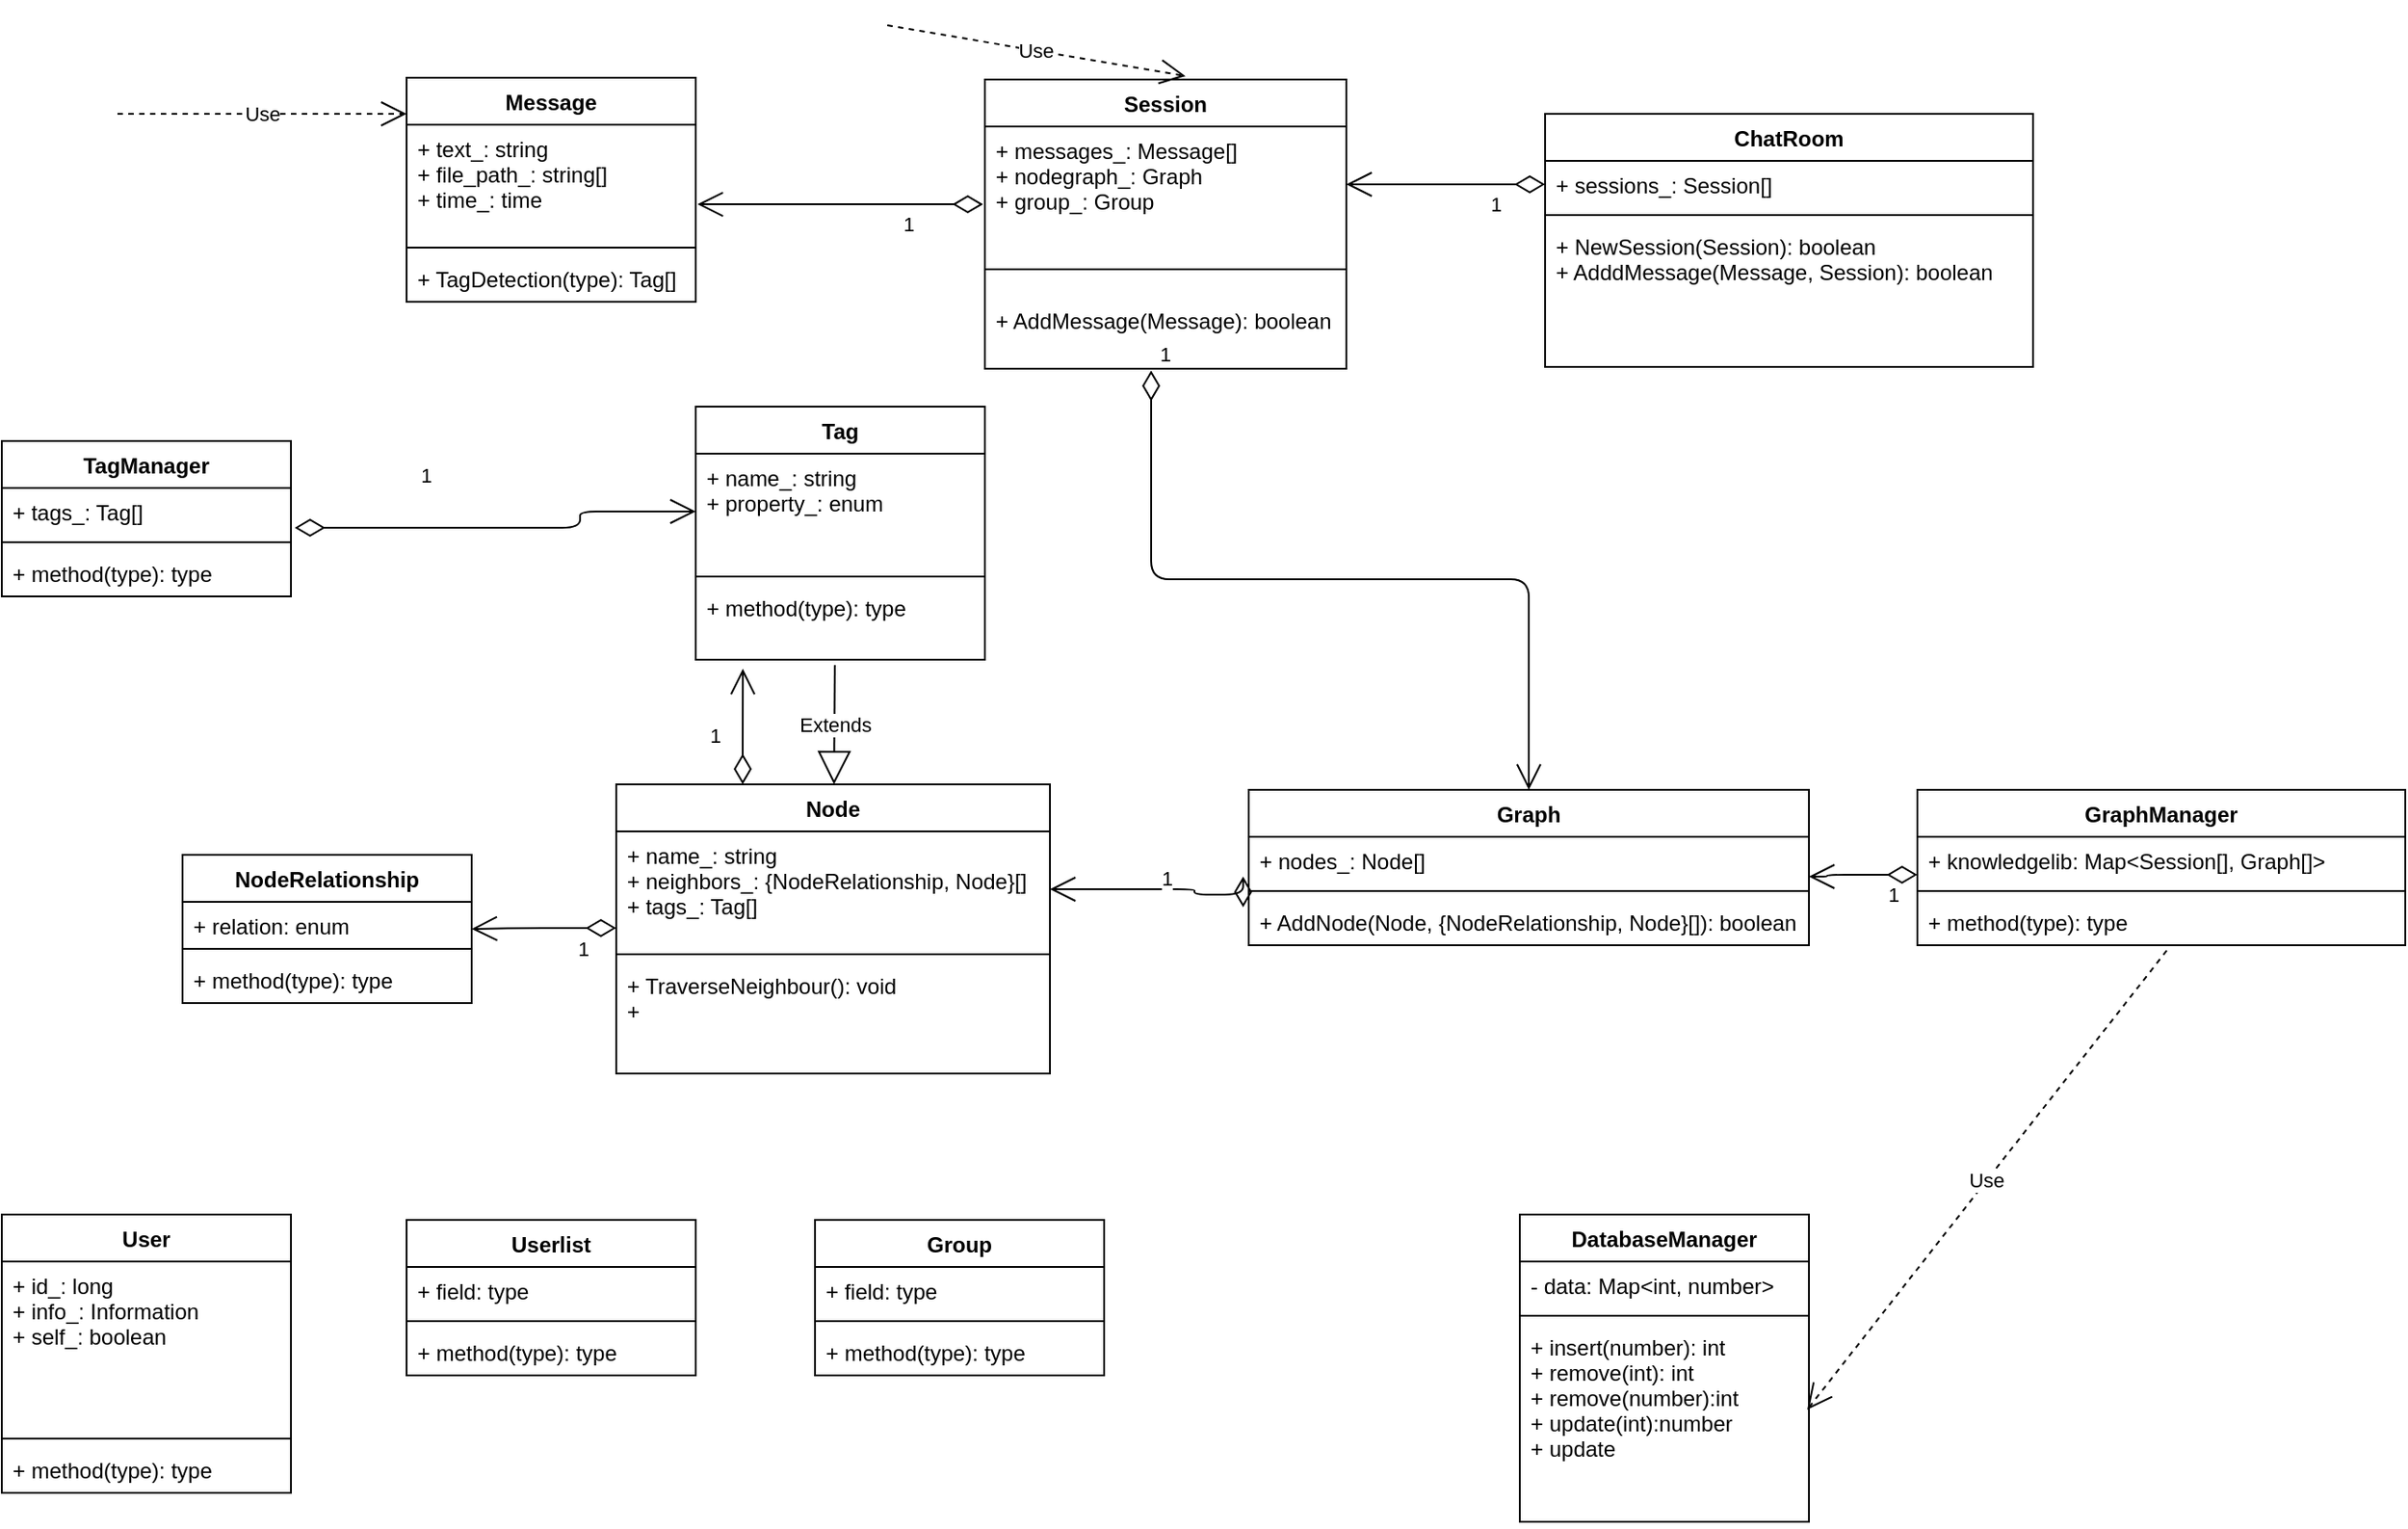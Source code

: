<mxfile version="13.10.8" type="github"><diagram id="C5RBs43oDa-KdzZeNtuy" name="Page-1"><mxGraphModel dx="1532" dy="573" grid="1" gridSize="10" guides="1" tooltips="1" connect="1" arrows="1" fold="1" page="1" pageScale="1" pageWidth="827" pageHeight="1169" math="0" shadow="0"><root><mxCell id="WIyWlLk6GJQsqaUBKTNV-0"/><mxCell id="WIyWlLk6GJQsqaUBKTNV-1" parent="WIyWlLk6GJQsqaUBKTNV-0"/><mxCell id="_EX2feFn0rZlhpu4ra8U-4" value="ChatRoom" style="swimlane;fontStyle=1;align=center;verticalAlign=top;childLayout=stackLayout;horizontal=1;startSize=26;horizontalStack=0;resizeParent=1;resizeParentMax=0;resizeLast=0;collapsible=1;marginBottom=0;" parent="WIyWlLk6GJQsqaUBKTNV-1" vertex="1"><mxGeometry x="314" y="99" width="270" height="140" as="geometry"/></mxCell><mxCell id="_EX2feFn0rZlhpu4ra8U-5" value="+ sessions_: Session[]" style="text;strokeColor=none;fillColor=none;align=left;verticalAlign=top;spacingLeft=4;spacingRight=4;overflow=hidden;rotatable=0;points=[[0,0.5],[1,0.5]];portConstraint=eastwest;" parent="_EX2feFn0rZlhpu4ra8U-4" vertex="1"><mxGeometry y="26" width="270" height="26" as="geometry"/></mxCell><mxCell id="_EX2feFn0rZlhpu4ra8U-6" value="" style="line;strokeWidth=1;fillColor=none;align=left;verticalAlign=middle;spacingTop=-1;spacingLeft=3;spacingRight=3;rotatable=0;labelPosition=right;points=[];portConstraint=eastwest;" parent="_EX2feFn0rZlhpu4ra8U-4" vertex="1"><mxGeometry y="52" width="270" height="8" as="geometry"/></mxCell><mxCell id="_EX2feFn0rZlhpu4ra8U-7" value="+ NewSession(Session): boolean&#xa;+ AdddMessage(Message, Session): boolean" style="text;strokeColor=none;fillColor=none;align=left;verticalAlign=top;spacingLeft=4;spacingRight=4;overflow=hidden;rotatable=0;points=[[0,0.5],[1,0.5]];portConstraint=eastwest;" parent="_EX2feFn0rZlhpu4ra8U-4" vertex="1"><mxGeometry y="60" width="270" height="80" as="geometry"/></mxCell><mxCell id="_EX2feFn0rZlhpu4ra8U-8" value="GraphManager" style="swimlane;fontStyle=1;align=center;verticalAlign=top;childLayout=stackLayout;horizontal=1;startSize=26;horizontalStack=0;resizeParent=1;resizeParentMax=0;resizeLast=0;collapsible=1;marginBottom=0;" parent="WIyWlLk6GJQsqaUBKTNV-1" vertex="1"><mxGeometry x="520" y="473" width="270" height="86" as="geometry"/></mxCell><mxCell id="_EX2feFn0rZlhpu4ra8U-9" value="+ knowledgelib: Map&lt;Session[], Graph[]&gt;" style="text;strokeColor=none;fillColor=none;align=left;verticalAlign=top;spacingLeft=4;spacingRight=4;overflow=hidden;rotatable=0;points=[[0,0.5],[1,0.5]];portConstraint=eastwest;" parent="_EX2feFn0rZlhpu4ra8U-8" vertex="1"><mxGeometry y="26" width="270" height="26" as="geometry"/></mxCell><mxCell id="_EX2feFn0rZlhpu4ra8U-10" value="" style="line;strokeWidth=1;fillColor=none;align=left;verticalAlign=middle;spacingTop=-1;spacingLeft=3;spacingRight=3;rotatable=0;labelPosition=right;points=[];portConstraint=eastwest;" parent="_EX2feFn0rZlhpu4ra8U-8" vertex="1"><mxGeometry y="52" width="270" height="8" as="geometry"/></mxCell><mxCell id="_EX2feFn0rZlhpu4ra8U-11" value="+ method(type): type" style="text;strokeColor=none;fillColor=none;align=left;verticalAlign=top;spacingLeft=4;spacingRight=4;overflow=hidden;rotatable=0;points=[[0,0.5],[1,0.5]];portConstraint=eastwest;" parent="_EX2feFn0rZlhpu4ra8U-8" vertex="1"><mxGeometry y="60" width="270" height="26" as="geometry"/></mxCell><mxCell id="_EX2feFn0rZlhpu4ra8U-12" value="DatabaseManager" style="swimlane;fontStyle=1;align=center;verticalAlign=top;childLayout=stackLayout;horizontal=1;startSize=26;horizontalStack=0;resizeParent=1;resizeParentMax=0;resizeLast=0;collapsible=1;marginBottom=0;" parent="WIyWlLk6GJQsqaUBKTNV-1" vertex="1"><mxGeometry x="300" y="708" width="160" height="170" as="geometry"/></mxCell><mxCell id="_EX2feFn0rZlhpu4ra8U-13" value="- data: Map&lt;int, number&gt;" style="text;strokeColor=none;fillColor=none;align=left;verticalAlign=top;spacingLeft=4;spacingRight=4;overflow=hidden;rotatable=0;points=[[0,0.5],[1,0.5]];portConstraint=eastwest;" parent="_EX2feFn0rZlhpu4ra8U-12" vertex="1"><mxGeometry y="26" width="160" height="26" as="geometry"/></mxCell><mxCell id="_EX2feFn0rZlhpu4ra8U-14" value="" style="line;strokeWidth=1;fillColor=none;align=left;verticalAlign=middle;spacingTop=-1;spacingLeft=3;spacingRight=3;rotatable=0;labelPosition=right;points=[];portConstraint=eastwest;" parent="_EX2feFn0rZlhpu4ra8U-12" vertex="1"><mxGeometry y="52" width="160" height="8" as="geometry"/></mxCell><mxCell id="_EX2feFn0rZlhpu4ra8U-15" value="+ insert(number): int&#xa;+ remove(int): int&#xa;+ remove(number):int&#xa;+ update(int):number&#xa;+ update" style="text;strokeColor=none;fillColor=none;align=left;verticalAlign=top;spacingLeft=4;spacingRight=4;overflow=hidden;rotatable=0;points=[[0,0.5],[1,0.5]];portConstraint=eastwest;" parent="_EX2feFn0rZlhpu4ra8U-12" vertex="1"><mxGeometry y="60" width="160" height="110" as="geometry"/></mxCell><mxCell id="_EX2feFn0rZlhpu4ra8U-16" value="Message" style="swimlane;fontStyle=1;align=center;verticalAlign=top;childLayout=stackLayout;horizontal=1;startSize=26;horizontalStack=0;resizeParent=1;resizeParentMax=0;resizeLast=0;collapsible=1;marginBottom=0;" parent="WIyWlLk6GJQsqaUBKTNV-1" vertex="1"><mxGeometry x="-316" y="79" width="160" height="124" as="geometry"/></mxCell><mxCell id="_EX2feFn0rZlhpu4ra8U-17" value="+ text_: string&#xa;+ file_path_: string[]&#xa;+ time_: time" style="text;strokeColor=none;fillColor=none;align=left;verticalAlign=top;spacingLeft=4;spacingRight=4;overflow=hidden;rotatable=0;points=[[0,0.5],[1,0.5]];portConstraint=eastwest;" parent="_EX2feFn0rZlhpu4ra8U-16" vertex="1"><mxGeometry y="26" width="160" height="64" as="geometry"/></mxCell><mxCell id="_EX2feFn0rZlhpu4ra8U-18" value="" style="line;strokeWidth=1;fillColor=none;align=left;verticalAlign=middle;spacingTop=-1;spacingLeft=3;spacingRight=3;rotatable=0;labelPosition=right;points=[];portConstraint=eastwest;" parent="_EX2feFn0rZlhpu4ra8U-16" vertex="1"><mxGeometry y="90" width="160" height="8" as="geometry"/></mxCell><mxCell id="_EX2feFn0rZlhpu4ra8U-19" value="+ TagDetection(type): Tag[]" style="text;strokeColor=none;fillColor=none;align=left;verticalAlign=top;spacingLeft=4;spacingRight=4;overflow=hidden;rotatable=0;points=[[0,0.5],[1,0.5]];portConstraint=eastwest;" parent="_EX2feFn0rZlhpu4ra8U-16" vertex="1"><mxGeometry y="98" width="160" height="26" as="geometry"/></mxCell><mxCell id="_EX2feFn0rZlhpu4ra8U-20" value="Tag" style="swimlane;fontStyle=1;align=center;verticalAlign=top;childLayout=stackLayout;horizontal=1;startSize=26;horizontalStack=0;resizeParent=1;resizeParentMax=0;resizeLast=0;collapsible=1;marginBottom=0;" parent="WIyWlLk6GJQsqaUBKTNV-1" vertex="1"><mxGeometry x="-156" y="261" width="160" height="140" as="geometry"/></mxCell><mxCell id="_EX2feFn0rZlhpu4ra8U-21" value="+ name_: string&#xa;+ property_: enum" style="text;strokeColor=none;fillColor=none;align=left;verticalAlign=top;spacingLeft=4;spacingRight=4;overflow=hidden;rotatable=0;points=[[0,0.5],[1,0.5]];portConstraint=eastwest;" parent="_EX2feFn0rZlhpu4ra8U-20" vertex="1"><mxGeometry y="26" width="160" height="64" as="geometry"/></mxCell><mxCell id="_EX2feFn0rZlhpu4ra8U-22" value="" style="line;strokeWidth=1;fillColor=none;align=left;verticalAlign=middle;spacingTop=-1;spacingLeft=3;spacingRight=3;rotatable=0;labelPosition=right;points=[];portConstraint=eastwest;" parent="_EX2feFn0rZlhpu4ra8U-20" vertex="1"><mxGeometry y="90" width="160" height="8" as="geometry"/></mxCell><mxCell id="_EX2feFn0rZlhpu4ra8U-23" value="+ method(type): type" style="text;strokeColor=none;fillColor=none;align=left;verticalAlign=top;spacingLeft=4;spacingRight=4;overflow=hidden;rotatable=0;points=[[0,0.5],[1,0.5]];portConstraint=eastwest;" parent="_EX2feFn0rZlhpu4ra8U-20" vertex="1"><mxGeometry y="98" width="160" height="42" as="geometry"/></mxCell><mxCell id="_EX2feFn0rZlhpu4ra8U-24" value="Node" style="swimlane;fontStyle=1;align=center;verticalAlign=top;childLayout=stackLayout;horizontal=1;startSize=26;horizontalStack=0;resizeParent=1;resizeParentMax=0;resizeLast=0;collapsible=1;marginBottom=0;" parent="WIyWlLk6GJQsqaUBKTNV-1" vertex="1"><mxGeometry x="-200" y="470" width="240" height="160" as="geometry"/></mxCell><mxCell id="_EX2feFn0rZlhpu4ra8U-25" value="+ name_: string&#xa;+ neighbors_: {NodeRelationship, Node}[]&#xa;+ tags_: Tag[]" style="text;strokeColor=none;fillColor=none;align=left;verticalAlign=top;spacingLeft=4;spacingRight=4;overflow=hidden;rotatable=0;points=[[0,0.5],[1,0.5]];portConstraint=eastwest;" parent="_EX2feFn0rZlhpu4ra8U-24" vertex="1"><mxGeometry y="26" width="240" height="64" as="geometry"/></mxCell><mxCell id="_EX2feFn0rZlhpu4ra8U-26" value="" style="line;strokeWidth=1;fillColor=none;align=left;verticalAlign=middle;spacingTop=-1;spacingLeft=3;spacingRight=3;rotatable=0;labelPosition=right;points=[];portConstraint=eastwest;" parent="_EX2feFn0rZlhpu4ra8U-24" vertex="1"><mxGeometry y="90" width="240" height="8" as="geometry"/></mxCell><mxCell id="_EX2feFn0rZlhpu4ra8U-27" value="+ TraverseNeighbour(): void&#xa;+ " style="text;strokeColor=none;fillColor=none;align=left;verticalAlign=top;spacingLeft=4;spacingRight=4;overflow=hidden;rotatable=0;points=[[0,0.5],[1,0.5]];portConstraint=eastwest;" parent="_EX2feFn0rZlhpu4ra8U-24" vertex="1"><mxGeometry y="98" width="240" height="62" as="geometry"/></mxCell><mxCell id="_EX2feFn0rZlhpu4ra8U-28" value="Session" style="swimlane;fontStyle=1;align=center;verticalAlign=top;childLayout=stackLayout;horizontal=1;startSize=26;horizontalStack=0;resizeParent=1;resizeParentMax=0;resizeLast=0;collapsible=1;marginBottom=0;" parent="WIyWlLk6GJQsqaUBKTNV-1" vertex="1"><mxGeometry x="4" y="80" width="200" height="160" as="geometry"/></mxCell><mxCell id="_EX2feFn0rZlhpu4ra8U-29" value="+ messages_: Message[]&#xa;+ nodegraph_: Graph&#xa;+ group_: Group" style="text;strokeColor=none;fillColor=none;align=left;verticalAlign=top;spacingLeft=4;spacingRight=4;overflow=hidden;rotatable=0;points=[[0,0.5],[1,0.5]];portConstraint=eastwest;" parent="_EX2feFn0rZlhpu4ra8U-28" vertex="1"><mxGeometry y="26" width="200" height="64" as="geometry"/></mxCell><mxCell id="_EX2feFn0rZlhpu4ra8U-30" value="" style="line;strokeWidth=1;fillColor=none;align=left;verticalAlign=middle;spacingTop=-1;spacingLeft=3;spacingRight=3;rotatable=0;labelPosition=right;points=[];portConstraint=eastwest;" parent="_EX2feFn0rZlhpu4ra8U-28" vertex="1"><mxGeometry y="90" width="200" height="30" as="geometry"/></mxCell><mxCell id="_EX2feFn0rZlhpu4ra8U-31" value="+ AddMessage(Message): boolean" style="text;strokeColor=none;fillColor=none;align=left;verticalAlign=top;spacingLeft=4;spacingRight=4;overflow=hidden;rotatable=0;points=[[0,0.5],[1,0.5]];portConstraint=eastwest;" parent="_EX2feFn0rZlhpu4ra8U-28" vertex="1"><mxGeometry y="120" width="200" height="40" as="geometry"/></mxCell><mxCell id="_EX2feFn0rZlhpu4ra8U-32" value="TagManager" style="swimlane;fontStyle=1;align=center;verticalAlign=top;childLayout=stackLayout;horizontal=1;startSize=26;horizontalStack=0;resizeParent=1;resizeParentMax=0;resizeLast=0;collapsible=1;marginBottom=0;" parent="WIyWlLk6GJQsqaUBKTNV-1" vertex="1"><mxGeometry x="-540" y="280" width="160" height="86" as="geometry"/></mxCell><mxCell id="_EX2feFn0rZlhpu4ra8U-33" value="+ tags_: Tag[]" style="text;strokeColor=none;fillColor=none;align=left;verticalAlign=top;spacingLeft=4;spacingRight=4;overflow=hidden;rotatable=0;points=[[0,0.5],[1,0.5]];portConstraint=eastwest;" parent="_EX2feFn0rZlhpu4ra8U-32" vertex="1"><mxGeometry y="26" width="160" height="26" as="geometry"/></mxCell><mxCell id="_EX2feFn0rZlhpu4ra8U-34" value="" style="line;strokeWidth=1;fillColor=none;align=left;verticalAlign=middle;spacingTop=-1;spacingLeft=3;spacingRight=3;rotatable=0;labelPosition=right;points=[];portConstraint=eastwest;" parent="_EX2feFn0rZlhpu4ra8U-32" vertex="1"><mxGeometry y="52" width="160" height="8" as="geometry"/></mxCell><mxCell id="_EX2feFn0rZlhpu4ra8U-35" value="+ method(type): type" style="text;strokeColor=none;fillColor=none;align=left;verticalAlign=top;spacingLeft=4;spacingRight=4;overflow=hidden;rotatable=0;points=[[0,0.5],[1,0.5]];portConstraint=eastwest;" parent="_EX2feFn0rZlhpu4ra8U-32" vertex="1"><mxGeometry y="60" width="160" height="26" as="geometry"/></mxCell><mxCell id="_EX2feFn0rZlhpu4ra8U-36" value="Graph" style="swimlane;fontStyle=1;align=center;verticalAlign=top;childLayout=stackLayout;horizontal=1;startSize=26;horizontalStack=0;resizeParent=1;resizeParentMax=0;resizeLast=0;collapsible=1;marginBottom=0;" parent="WIyWlLk6GJQsqaUBKTNV-1" vertex="1"><mxGeometry x="150" y="473" width="310" height="86" as="geometry"/></mxCell><mxCell id="_EX2feFn0rZlhpu4ra8U-37" value="+ nodes_: Node[]" style="text;strokeColor=none;fillColor=none;align=left;verticalAlign=top;spacingLeft=4;spacingRight=4;overflow=hidden;rotatable=0;points=[[0,0.5],[1,0.5]];portConstraint=eastwest;" parent="_EX2feFn0rZlhpu4ra8U-36" vertex="1"><mxGeometry y="26" width="310" height="26" as="geometry"/></mxCell><mxCell id="_EX2feFn0rZlhpu4ra8U-38" value="" style="line;strokeWidth=1;fillColor=none;align=left;verticalAlign=middle;spacingTop=-1;spacingLeft=3;spacingRight=3;rotatable=0;labelPosition=right;points=[];portConstraint=eastwest;" parent="_EX2feFn0rZlhpu4ra8U-36" vertex="1"><mxGeometry y="52" width="310" height="8" as="geometry"/></mxCell><mxCell id="_EX2feFn0rZlhpu4ra8U-39" value="+ AddNode(Node, {NodeRelationship, Node}[]): boolean" style="text;strokeColor=none;fillColor=none;align=left;verticalAlign=top;spacingLeft=4;spacingRight=4;overflow=hidden;rotatable=0;points=[[0,0.5],[1,0.5]];portConstraint=eastwest;" parent="_EX2feFn0rZlhpu4ra8U-36" vertex="1"><mxGeometry y="60" width="310" height="26" as="geometry"/></mxCell><mxCell id="_EX2feFn0rZlhpu4ra8U-45" value="NodeRelationship" style="swimlane;fontStyle=1;align=center;verticalAlign=top;childLayout=stackLayout;horizontal=1;startSize=26;horizontalStack=0;resizeParent=1;resizeParentMax=0;resizeLast=0;collapsible=1;marginBottom=0;" parent="WIyWlLk6GJQsqaUBKTNV-1" vertex="1"><mxGeometry x="-440" y="509" width="160" height="82" as="geometry"/></mxCell><mxCell id="_EX2feFn0rZlhpu4ra8U-46" value="+ relation: enum" style="text;strokeColor=none;fillColor=none;align=left;verticalAlign=top;spacingLeft=4;spacingRight=4;overflow=hidden;rotatable=0;points=[[0,0.5],[1,0.5]];portConstraint=eastwest;" parent="_EX2feFn0rZlhpu4ra8U-45" vertex="1"><mxGeometry y="26" width="160" height="22" as="geometry"/></mxCell><mxCell id="_EX2feFn0rZlhpu4ra8U-47" value="" style="line;strokeWidth=1;fillColor=none;align=left;verticalAlign=middle;spacingTop=-1;spacingLeft=3;spacingRight=3;rotatable=0;labelPosition=right;points=[];portConstraint=eastwest;" parent="_EX2feFn0rZlhpu4ra8U-45" vertex="1"><mxGeometry y="48" width="160" height="8" as="geometry"/></mxCell><mxCell id="_EX2feFn0rZlhpu4ra8U-48" value="+ method(type): type" style="text;strokeColor=none;fillColor=none;align=left;verticalAlign=top;spacingLeft=4;spacingRight=4;overflow=hidden;rotatable=0;points=[[0,0.5],[1,0.5]];portConstraint=eastwest;" parent="_EX2feFn0rZlhpu4ra8U-45" vertex="1"><mxGeometry y="56" width="160" height="26" as="geometry"/></mxCell><mxCell id="_EX2feFn0rZlhpu4ra8U-51" value="Extends" style="endArrow=block;endSize=16;endFill=0;html=1;exitX=0.481;exitY=1.071;exitDx=0;exitDy=0;exitPerimeter=0;" parent="WIyWlLk6GJQsqaUBKTNV-1" source="_EX2feFn0rZlhpu4ra8U-23" target="_EX2feFn0rZlhpu4ra8U-24" edge="1"><mxGeometry width="160" relative="1" as="geometry"><mxPoint x="-330" y="410" as="sourcePoint"/><mxPoint x="-170" y="410" as="targetPoint"/></mxGeometry></mxCell><mxCell id="_EX2feFn0rZlhpu4ra8U-54" value="1" style="endArrow=open;html=1;endSize=12;startArrow=diamondThin;startSize=14;startFill=0;edgeStyle=orthogonalEdgeStyle;align=left;verticalAlign=bottom;entryX=1;entryY=0.5;entryDx=0;entryDy=0;exitX=0;exitY=0.5;exitDx=0;exitDy=0;" parent="WIyWlLk6GJQsqaUBKTNV-1" source="_EX2feFn0rZlhpu4ra8U-5" target="_EX2feFn0rZlhpu4ra8U-29" edge="1"><mxGeometry x="-0.415" y="20" relative="1" as="geometry"><mxPoint x="350" y="270" as="sourcePoint"/><mxPoint x="510" y="270" as="targetPoint"/><mxPoint as="offset"/></mxGeometry></mxCell><mxCell id="_EX2feFn0rZlhpu4ra8U-55" value="1" style="endArrow=open;html=1;endSize=12;startArrow=diamondThin;startSize=14;startFill=0;edgeStyle=orthogonalEdgeStyle;align=left;verticalAlign=bottom;entryX=1.006;entryY=0.688;entryDx=0;entryDy=0;exitX=-0.005;exitY=0.672;exitDx=0;exitDy=0;exitPerimeter=0;entryPerimeter=0;" parent="WIyWlLk6GJQsqaUBKTNV-1" source="_EX2feFn0rZlhpu4ra8U-29" target="_EX2feFn0rZlhpu4ra8U-17" edge="1"><mxGeometry x="-0.415" y="20" relative="1" as="geometry"><mxPoint x="-46" y="145.5" as="sourcePoint"/><mxPoint x="-156" y="145.5" as="targetPoint"/><mxPoint as="offset"/></mxGeometry></mxCell><mxCell id="_EX2feFn0rZlhpu4ra8U-56" value="1" style="endArrow=open;html=1;endSize=12;startArrow=diamondThin;startSize=14;startFill=0;edgeStyle=orthogonalEdgeStyle;align=left;verticalAlign=bottom;entryX=0;entryY=0.5;entryDx=0;entryDy=0;exitX=1.013;exitY=0.846;exitDx=0;exitDy=0;exitPerimeter=0;" parent="WIyWlLk6GJQsqaUBKTNV-1" source="_EX2feFn0rZlhpu4ra8U-33" target="_EX2feFn0rZlhpu4ra8U-21" edge="1"><mxGeometry x="-0.415" y="20" relative="1" as="geometry"><mxPoint x="334" y="158" as="sourcePoint"/><mxPoint x="224" y="158" as="targetPoint"/><mxPoint as="offset"/><Array as="points"><mxPoint x="-220" y="328"/><mxPoint x="-220" y="319"/></Array></mxGeometry></mxCell><mxCell id="_EX2feFn0rZlhpu4ra8U-57" value="1" style="endArrow=open;html=1;endSize=12;startArrow=diamondThin;startSize=14;startFill=0;edgeStyle=orthogonalEdgeStyle;align=left;verticalAlign=bottom;exitX=0;exitY=0.5;exitDx=0;exitDy=0;" parent="WIyWlLk6GJQsqaUBKTNV-1" edge="1"><mxGeometry x="-0.415" y="20" relative="1" as="geometry"><mxPoint x="-200" y="549.5" as="sourcePoint"/><mxPoint x="-280" y="550" as="targetPoint"/><mxPoint as="offset"/><Array as="points"><mxPoint x="-250" y="550"/><mxPoint x="-250" y="550"/></Array></mxGeometry></mxCell><mxCell id="_EX2feFn0rZlhpu4ra8U-58" value="1" style="endArrow=open;html=1;endSize=12;startArrow=diamondThin;startSize=14;startFill=0;edgeStyle=orthogonalEdgeStyle;align=left;verticalAlign=bottom;exitX=-0.01;exitY=0.192;exitDx=0;exitDy=0;exitPerimeter=0;" parent="WIyWlLk6GJQsqaUBKTNV-1" source="_EX2feFn0rZlhpu4ra8U-39" edge="1"><mxGeometry x="-0.415" y="20" relative="1" as="geometry"><mxPoint x="-190" y="559.5" as="sourcePoint"/><mxPoint x="40" y="528" as="targetPoint"/><mxPoint as="offset"/><Array as="points"><mxPoint x="147" y="531"/><mxPoint x="120" y="531"/><mxPoint x="120" y="528"/></Array></mxGeometry></mxCell><mxCell id="_EX2feFn0rZlhpu4ra8U-59" value="1" style="endArrow=open;html=1;endSize=12;startArrow=diamondThin;startSize=14;startFill=0;edgeStyle=orthogonalEdgeStyle;align=left;verticalAlign=bottom;exitX=0;exitY=0.5;exitDx=0;exitDy=0;" parent="WIyWlLk6GJQsqaUBKTNV-1" edge="1"><mxGeometry x="-0.415" y="20" relative="1" as="geometry"><mxPoint x="520" y="520" as="sourcePoint"/><mxPoint x="460" y="521" as="targetPoint"/><mxPoint as="offset"/><Array as="points"><mxPoint x="470" y="520.5"/><mxPoint x="470" y="520.5"/></Array></mxGeometry></mxCell><mxCell id="_EX2feFn0rZlhpu4ra8U-60" value="1" style="endArrow=open;html=1;endSize=12;startArrow=diamondThin;startSize=14;startFill=0;edgeStyle=orthogonalEdgeStyle;align=left;verticalAlign=bottom;entryX=0.5;entryY=0;entryDx=0;entryDy=0;exitX=0.46;exitY=1.025;exitDx=0;exitDy=0;exitPerimeter=0;" parent="WIyWlLk6GJQsqaUBKTNV-1" source="_EX2feFn0rZlhpu4ra8U-31" target="_EX2feFn0rZlhpu4ra8U-36" edge="1"><mxGeometry x="-1" y="3" relative="1" as="geometry"><mxPoint x="30" y="470" as="sourcePoint"/><mxPoint x="190" y="470" as="targetPoint"/></mxGeometry></mxCell><mxCell id="_EX2feFn0rZlhpu4ra8U-61" value="1" style="endArrow=open;html=1;endSize=12;startArrow=diamondThin;startSize=14;startFill=0;edgeStyle=orthogonalEdgeStyle;align=left;verticalAlign=bottom;entryX=0.163;entryY=1.119;entryDx=0;entryDy=0;entryPerimeter=0;" parent="WIyWlLk6GJQsqaUBKTNV-1" target="_EX2feFn0rZlhpu4ra8U-23" edge="1"><mxGeometry x="-0.415" y="20" relative="1" as="geometry"><mxPoint x="-130" y="470" as="sourcePoint"/><mxPoint x="-270" y="560" as="targetPoint"/><mxPoint as="offset"/><Array as="points"><mxPoint x="-130" y="440"/><mxPoint x="-130" y="440"/></Array></mxGeometry></mxCell><mxCell id="_EX2feFn0rZlhpu4ra8U-62" value="Use" style="endArrow=open;endSize=12;dashed=1;html=1;entryX=0.994;entryY=0.436;entryDx=0;entryDy=0;entryPerimeter=0;exitX=0.511;exitY=1.115;exitDx=0;exitDy=0;exitPerimeter=0;" parent="WIyWlLk6GJQsqaUBKTNV-1" source="_EX2feFn0rZlhpu4ra8U-11" target="_EX2feFn0rZlhpu4ra8U-15" edge="1"><mxGeometry width="160" relative="1" as="geometry"><mxPoint x="390" y="680" as="sourcePoint"/><mxPoint x="550" y="680" as="targetPoint"/></mxGeometry></mxCell><mxCell id="_EX2feFn0rZlhpu4ra8U-63" value="Use" style="endArrow=open;endSize=12;dashed=1;html=1;" parent="WIyWlLk6GJQsqaUBKTNV-1" edge="1"><mxGeometry width="160" relative="1" as="geometry"><mxPoint x="-476" y="99" as="sourcePoint"/><mxPoint x="-316" y="99" as="targetPoint"/></mxGeometry></mxCell><mxCell id="_EX2feFn0rZlhpu4ra8U-64" value="Use" style="endArrow=open;endSize=12;dashed=1;html=1;entryX=0.555;entryY=-0.012;entryDx=0;entryDy=0;entryPerimeter=0;" parent="WIyWlLk6GJQsqaUBKTNV-1" target="_EX2feFn0rZlhpu4ra8U-28" edge="1"><mxGeometry width="160" relative="1" as="geometry"><mxPoint x="-50" y="50" as="sourcePoint"/><mxPoint x="110" y="50" as="targetPoint"/></mxGeometry></mxCell><mxCell id="_EX2feFn0rZlhpu4ra8U-65" value="User" style="swimlane;fontStyle=1;align=center;verticalAlign=top;childLayout=stackLayout;horizontal=1;startSize=26;horizontalStack=0;resizeParent=1;resizeParentMax=0;resizeLast=0;collapsible=1;marginBottom=0;" parent="WIyWlLk6GJQsqaUBKTNV-1" vertex="1"><mxGeometry x="-540" y="708" width="160" height="154" as="geometry"/></mxCell><mxCell id="_EX2feFn0rZlhpu4ra8U-66" value="+ id_: long&#xa;+ info_: Information&#xa;+ self_: boolean" style="text;strokeColor=none;fillColor=none;align=left;verticalAlign=top;spacingLeft=4;spacingRight=4;overflow=hidden;rotatable=0;points=[[0,0.5],[1,0.5]];portConstraint=eastwest;" parent="_EX2feFn0rZlhpu4ra8U-65" vertex="1"><mxGeometry y="26" width="160" height="94" as="geometry"/></mxCell><mxCell id="_EX2feFn0rZlhpu4ra8U-67" value="" style="line;strokeWidth=1;fillColor=none;align=left;verticalAlign=middle;spacingTop=-1;spacingLeft=3;spacingRight=3;rotatable=0;labelPosition=right;points=[];portConstraint=eastwest;" parent="_EX2feFn0rZlhpu4ra8U-65" vertex="1"><mxGeometry y="120" width="160" height="8" as="geometry"/></mxCell><mxCell id="_EX2feFn0rZlhpu4ra8U-68" value="+ method(type): type" style="text;strokeColor=none;fillColor=none;align=left;verticalAlign=top;spacingLeft=4;spacingRight=4;overflow=hidden;rotatable=0;points=[[0,0.5],[1,0.5]];portConstraint=eastwest;" parent="_EX2feFn0rZlhpu4ra8U-65" vertex="1"><mxGeometry y="128" width="160" height="26" as="geometry"/></mxCell><mxCell id="_EX2feFn0rZlhpu4ra8U-69" value="Userlist" style="swimlane;fontStyle=1;align=center;verticalAlign=top;childLayout=stackLayout;horizontal=1;startSize=26;horizontalStack=0;resizeParent=1;resizeParentMax=0;resizeLast=0;collapsible=1;marginBottom=0;" parent="WIyWlLk6GJQsqaUBKTNV-1" vertex="1"><mxGeometry x="-316" y="711" width="160" height="86" as="geometry"/></mxCell><mxCell id="_EX2feFn0rZlhpu4ra8U-70" value="+ field: type" style="text;strokeColor=none;fillColor=none;align=left;verticalAlign=top;spacingLeft=4;spacingRight=4;overflow=hidden;rotatable=0;points=[[0,0.5],[1,0.5]];portConstraint=eastwest;" parent="_EX2feFn0rZlhpu4ra8U-69" vertex="1"><mxGeometry y="26" width="160" height="26" as="geometry"/></mxCell><mxCell id="_EX2feFn0rZlhpu4ra8U-71" value="" style="line;strokeWidth=1;fillColor=none;align=left;verticalAlign=middle;spacingTop=-1;spacingLeft=3;spacingRight=3;rotatable=0;labelPosition=right;points=[];portConstraint=eastwest;" parent="_EX2feFn0rZlhpu4ra8U-69" vertex="1"><mxGeometry y="52" width="160" height="8" as="geometry"/></mxCell><mxCell id="_EX2feFn0rZlhpu4ra8U-72" value="+ method(type): type" style="text;strokeColor=none;fillColor=none;align=left;verticalAlign=top;spacingLeft=4;spacingRight=4;overflow=hidden;rotatable=0;points=[[0,0.5],[1,0.5]];portConstraint=eastwest;" parent="_EX2feFn0rZlhpu4ra8U-69" vertex="1"><mxGeometry y="60" width="160" height="26" as="geometry"/></mxCell><mxCell id="_EX2feFn0rZlhpu4ra8U-73" value="Group" style="swimlane;fontStyle=1;align=center;verticalAlign=top;childLayout=stackLayout;horizontal=1;startSize=26;horizontalStack=0;resizeParent=1;resizeParentMax=0;resizeLast=0;collapsible=1;marginBottom=0;" parent="WIyWlLk6GJQsqaUBKTNV-1" vertex="1"><mxGeometry x="-90" y="711" width="160" height="86" as="geometry"/></mxCell><mxCell id="_EX2feFn0rZlhpu4ra8U-74" value="+ field: type" style="text;strokeColor=none;fillColor=none;align=left;verticalAlign=top;spacingLeft=4;spacingRight=4;overflow=hidden;rotatable=0;points=[[0,0.5],[1,0.5]];portConstraint=eastwest;" parent="_EX2feFn0rZlhpu4ra8U-73" vertex="1"><mxGeometry y="26" width="160" height="26" as="geometry"/></mxCell><mxCell id="_EX2feFn0rZlhpu4ra8U-75" value="" style="line;strokeWidth=1;fillColor=none;align=left;verticalAlign=middle;spacingTop=-1;spacingLeft=3;spacingRight=3;rotatable=0;labelPosition=right;points=[];portConstraint=eastwest;" parent="_EX2feFn0rZlhpu4ra8U-73" vertex="1"><mxGeometry y="52" width="160" height="8" as="geometry"/></mxCell><mxCell id="_EX2feFn0rZlhpu4ra8U-76" value="+ method(type): type" style="text;strokeColor=none;fillColor=none;align=left;verticalAlign=top;spacingLeft=4;spacingRight=4;overflow=hidden;rotatable=0;points=[[0,0.5],[1,0.5]];portConstraint=eastwest;" parent="_EX2feFn0rZlhpu4ra8U-73" vertex="1"><mxGeometry y="60" width="160" height="26" as="geometry"/></mxCell></root></mxGraphModel></diagram></mxfile>
